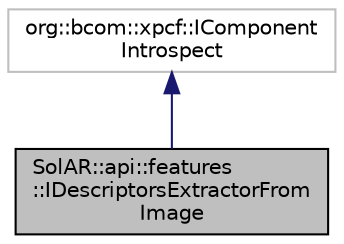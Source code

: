 digraph "SolAR::api::features::IDescriptorsExtractorFromImage"
{
 // LATEX_PDF_SIZE
  edge [fontname="Helvetica",fontsize="10",labelfontname="Helvetica",labelfontsize="10"];
  node [fontname="Helvetica",fontsize="10",shape=record];
  Node1 [label="SolAR::api::features\l::IDescriptorsExtractorFrom\lImage",height=0.2,width=0.4,color="black", fillcolor="grey75", style="filled", fontcolor="black",tooltip="Detect keypoints and compute the descriptors from an image. UUID: 1cd4f5f1-6b74-413b-9725-69653aee48e..."];
  Node2 -> Node1 [dir="back",color="midnightblue",fontsize="10",style="solid",fontname="Helvetica"];
  Node2 [label="org::bcom::xpcf::IComponent\lIntrospect",height=0.2,width=0.4,color="grey75", fillcolor="white", style="filled",tooltip=" "];
}

